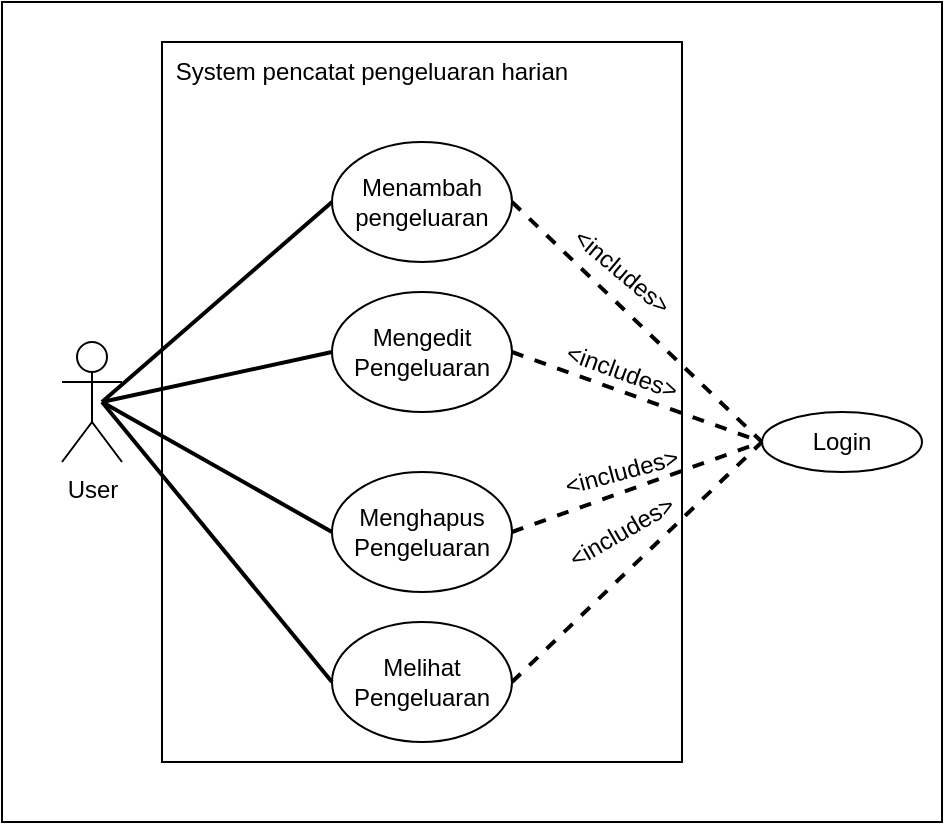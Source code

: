 <mxfile version="20.3.7" type="device"><diagram id="vY0RvBAj9h7nSFOJhDxL" name="Halaman-1"><mxGraphModel dx="782" dy="496" grid="1" gridSize="10" guides="1" tooltips="1" connect="1" arrows="1" fold="1" page="1" pageScale="1" pageWidth="827" pageHeight="1169" math="0" shadow="0"><root><mxCell id="0"/><mxCell id="1" parent="0"/><mxCell id="1GFlIGd0qRm_rNBR38jN-4" value="" style="rounded=0;whiteSpace=wrap;html=1;" vertex="1" parent="1"><mxGeometry x="90" width="470" height="410" as="geometry"/></mxCell><mxCell id="1GFlIGd0qRm_rNBR38jN-1" value="User" style="shape=umlActor;verticalLabelPosition=bottom;verticalAlign=top;html=1;outlineConnect=0;" vertex="1" parent="1"><mxGeometry x="120" y="170" width="30" height="60" as="geometry"/></mxCell><mxCell id="1GFlIGd0qRm_rNBR38jN-5" value="" style="rounded=0;whiteSpace=wrap;html=1;" vertex="1" parent="1"><mxGeometry x="170" y="20" width="260" height="360" as="geometry"/></mxCell><mxCell id="1GFlIGd0qRm_rNBR38jN-6" value="Login" style="ellipse;whiteSpace=wrap;html=1;" vertex="1" parent="1"><mxGeometry x="470" y="205" width="80" height="30" as="geometry"/></mxCell><mxCell id="1GFlIGd0qRm_rNBR38jN-7" value="Menambah pengeluaran" style="ellipse;whiteSpace=wrap;html=1;" vertex="1" parent="1"><mxGeometry x="255" y="70" width="90" height="60" as="geometry"/></mxCell><mxCell id="1GFlIGd0qRm_rNBR38jN-8" value="Mengedit Pengeluaran" style="ellipse;whiteSpace=wrap;html=1;" vertex="1" parent="1"><mxGeometry x="255" y="145" width="90" height="60" as="geometry"/></mxCell><mxCell id="1GFlIGd0qRm_rNBR38jN-9" value="Menghapus Pengeluaran" style="ellipse;whiteSpace=wrap;html=1;" vertex="1" parent="1"><mxGeometry x="255" y="235" width="90" height="60" as="geometry"/></mxCell><mxCell id="1GFlIGd0qRm_rNBR38jN-10" value="Melihat Pengeluaran" style="ellipse;whiteSpace=wrap;html=1;" vertex="1" parent="1"><mxGeometry x="255" y="310" width="90" height="60" as="geometry"/></mxCell><mxCell id="1GFlIGd0qRm_rNBR38jN-12" value="" style="endArrow=none;html=1;rounded=0;entryX=0;entryY=0.5;entryDx=0;entryDy=0;strokeWidth=2;" edge="1" parent="1" target="1GFlIGd0qRm_rNBR38jN-7"><mxGeometry width="50" height="50" relative="1" as="geometry"><mxPoint x="140" y="200" as="sourcePoint"/><mxPoint x="430" y="230" as="targetPoint"/></mxGeometry></mxCell><mxCell id="1GFlIGd0qRm_rNBR38jN-13" value="" style="endArrow=none;html=1;rounded=0;entryX=0;entryY=0.5;entryDx=0;entryDy=0;strokeWidth=2;" edge="1" parent="1" target="1GFlIGd0qRm_rNBR38jN-8"><mxGeometry width="50" height="50" relative="1" as="geometry"><mxPoint x="140" y="200" as="sourcePoint"/><mxPoint x="265" y="110" as="targetPoint"/></mxGeometry></mxCell><mxCell id="1GFlIGd0qRm_rNBR38jN-14" value="" style="endArrow=none;html=1;rounded=0;entryX=0;entryY=0.5;entryDx=0;entryDy=0;strokeWidth=2;" edge="1" parent="1" target="1GFlIGd0qRm_rNBR38jN-9"><mxGeometry width="50" height="50" relative="1" as="geometry"><mxPoint x="140" y="200" as="sourcePoint"/><mxPoint x="265" y="185" as="targetPoint"/></mxGeometry></mxCell><mxCell id="1GFlIGd0qRm_rNBR38jN-15" value="" style="endArrow=none;html=1;rounded=0;entryX=0;entryY=0.5;entryDx=0;entryDy=0;strokeWidth=2;" edge="1" parent="1" target="1GFlIGd0qRm_rNBR38jN-10"><mxGeometry width="50" height="50" relative="1" as="geometry"><mxPoint x="140" y="200" as="sourcePoint"/><mxPoint x="265" y="275" as="targetPoint"/></mxGeometry></mxCell><mxCell id="1GFlIGd0qRm_rNBR38jN-17" value="" style="endArrow=none;html=1;rounded=0;exitX=1;exitY=0.5;exitDx=0;exitDy=0;entryX=0;entryY=0.5;entryDx=0;entryDy=0;dashed=1;strokeWidth=2;" edge="1" parent="1" source="1GFlIGd0qRm_rNBR38jN-7" target="1GFlIGd0qRm_rNBR38jN-6"><mxGeometry width="50" height="50" relative="1" as="geometry"><mxPoint x="380" y="280" as="sourcePoint"/><mxPoint x="430" y="230" as="targetPoint"/></mxGeometry></mxCell><mxCell id="1GFlIGd0qRm_rNBR38jN-18" value="" style="endArrow=none;html=1;rounded=0;exitX=1;exitY=0.5;exitDx=0;exitDy=0;entryX=0;entryY=0.5;entryDx=0;entryDy=0;dashed=1;strokeWidth=2;" edge="1" parent="1" source="1GFlIGd0qRm_rNBR38jN-8" target="1GFlIGd0qRm_rNBR38jN-6"><mxGeometry width="50" height="50" relative="1" as="geometry"><mxPoint x="355" y="110" as="sourcePoint"/><mxPoint x="480" y="230" as="targetPoint"/></mxGeometry></mxCell><mxCell id="1GFlIGd0qRm_rNBR38jN-19" value="" style="endArrow=none;html=1;rounded=0;exitX=1;exitY=0.5;exitDx=0;exitDy=0;entryX=0;entryY=0.5;entryDx=0;entryDy=0;dashed=1;strokeWidth=2;" edge="1" parent="1" source="1GFlIGd0qRm_rNBR38jN-9" target="1GFlIGd0qRm_rNBR38jN-6"><mxGeometry width="50" height="50" relative="1" as="geometry"><mxPoint x="355" y="185" as="sourcePoint"/><mxPoint x="480" y="230" as="targetPoint"/></mxGeometry></mxCell><mxCell id="1GFlIGd0qRm_rNBR38jN-20" value="" style="endArrow=none;html=1;rounded=0;exitX=1;exitY=0.5;exitDx=0;exitDy=0;entryX=0;entryY=0.5;entryDx=0;entryDy=0;dashed=1;strokeWidth=2;" edge="1" parent="1" source="1GFlIGd0qRm_rNBR38jN-10" target="1GFlIGd0qRm_rNBR38jN-6"><mxGeometry width="50" height="50" relative="1" as="geometry"><mxPoint x="355" y="275" as="sourcePoint"/><mxPoint x="480" y="230" as="targetPoint"/></mxGeometry></mxCell><mxCell id="1GFlIGd0qRm_rNBR38jN-21" value="&amp;lt;includes&amp;gt;" style="text;html=1;strokeColor=none;fillColor=none;align=center;verticalAlign=middle;whiteSpace=wrap;rounded=0;rotation=40;" vertex="1" parent="1"><mxGeometry x="370" y="120" width="60" height="30" as="geometry"/></mxCell><mxCell id="1GFlIGd0qRm_rNBR38jN-22" value="&amp;lt;includes&amp;gt;" style="text;html=1;strokeColor=none;fillColor=none;align=center;verticalAlign=middle;whiteSpace=wrap;rounded=0;rotation=20;" vertex="1" parent="1"><mxGeometry x="370" y="170" width="60" height="30" as="geometry"/></mxCell><mxCell id="1GFlIGd0qRm_rNBR38jN-23" value="&amp;lt;includes&amp;gt;" style="text;html=1;strokeColor=none;fillColor=none;align=center;verticalAlign=middle;whiteSpace=wrap;rounded=0;rotation=-15;" vertex="1" parent="1"><mxGeometry x="370" y="220" width="60" height="30" as="geometry"/></mxCell><mxCell id="1GFlIGd0qRm_rNBR38jN-25" value="&amp;lt;includes&amp;gt;" style="text;html=1;strokeColor=none;fillColor=none;align=center;verticalAlign=middle;whiteSpace=wrap;rounded=0;rotation=-30;" vertex="1" parent="1"><mxGeometry x="370" y="250" width="60" height="30" as="geometry"/></mxCell><mxCell id="1GFlIGd0qRm_rNBR38jN-27" value="System pencatat pengeluaran harian" style="text;html=1;strokeColor=none;fillColor=none;align=center;verticalAlign=middle;whiteSpace=wrap;rounded=0;" vertex="1" parent="1"><mxGeometry x="170" y="20" width="210" height="30" as="geometry"/></mxCell></root></mxGraphModel></diagram></mxfile>